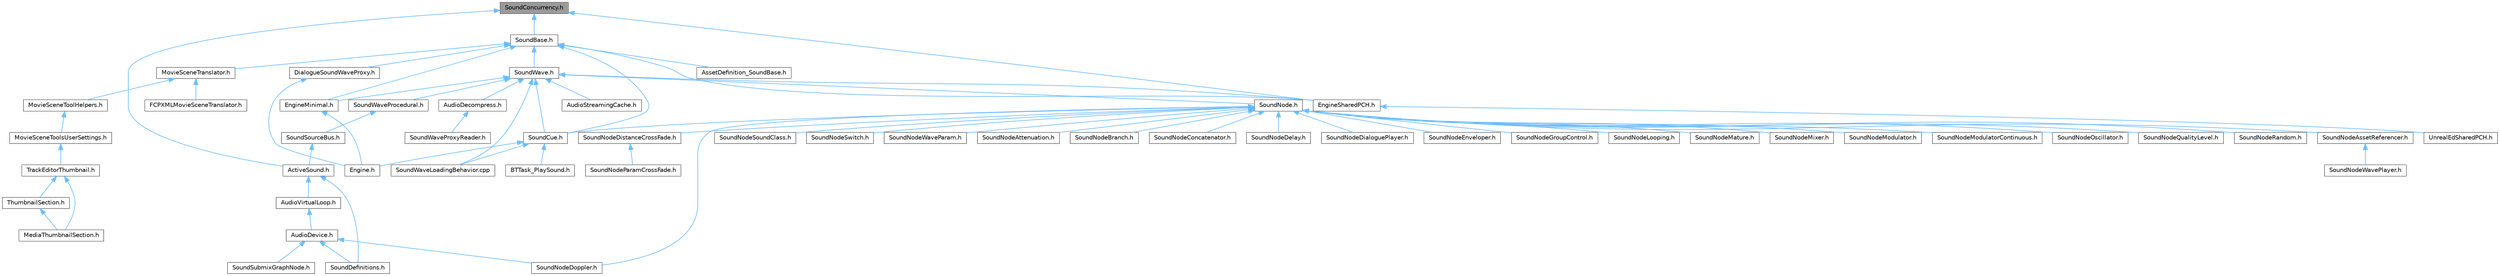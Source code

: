 digraph "SoundConcurrency.h"
{
 // INTERACTIVE_SVG=YES
 // LATEX_PDF_SIZE
  bgcolor="transparent";
  edge [fontname=Helvetica,fontsize=10,labelfontname=Helvetica,labelfontsize=10];
  node [fontname=Helvetica,fontsize=10,shape=box,height=0.2,width=0.4];
  Node1 [id="Node000001",label="SoundConcurrency.h",height=0.2,width=0.4,color="gray40", fillcolor="grey60", style="filled", fontcolor="black",tooltip=" "];
  Node1 -> Node2 [id="edge1_Node000001_Node000002",dir="back",color="steelblue1",style="solid",tooltip=" "];
  Node2 [id="Node000002",label="ActiveSound.h",height=0.2,width=0.4,color="grey40", fillcolor="white", style="filled",URL="$dc/d95/ActiveSound_8h.html",tooltip=" "];
  Node2 -> Node3 [id="edge2_Node000002_Node000003",dir="back",color="steelblue1",style="solid",tooltip=" "];
  Node3 [id="Node000003",label="AudioVirtualLoop.h",height=0.2,width=0.4,color="grey40", fillcolor="white", style="filled",URL="$d5/dde/AudioVirtualLoop_8h.html",tooltip=" "];
  Node3 -> Node4 [id="edge3_Node000003_Node000004",dir="back",color="steelblue1",style="solid",tooltip=" "];
  Node4 [id="Node000004",label="AudioDevice.h",height=0.2,width=0.4,color="grey40", fillcolor="white", style="filled",URL="$d7/ddb/AudioDevice_8h.html",tooltip=" "];
  Node4 -> Node5 [id="edge4_Node000004_Node000005",dir="back",color="steelblue1",style="solid",tooltip=" "];
  Node5 [id="Node000005",label="SoundDefinitions.h",height=0.2,width=0.4,color="grey40", fillcolor="white", style="filled",URL="$d4/da9/SoundDefinitions_8h.html",tooltip=" "];
  Node4 -> Node6 [id="edge5_Node000004_Node000006",dir="back",color="steelblue1",style="solid",tooltip=" "];
  Node6 [id="Node000006",label="SoundNodeDoppler.h",height=0.2,width=0.4,color="grey40", fillcolor="white", style="filled",URL="$d1/d51/SoundNodeDoppler_8h.html",tooltip=" "];
  Node4 -> Node7 [id="edge6_Node000004_Node000007",dir="back",color="steelblue1",style="solid",tooltip=" "];
  Node7 [id="Node000007",label="SoundSubmixGraphNode.h",height=0.2,width=0.4,color="grey40", fillcolor="white", style="filled",URL="$d5/d09/SoundSubmixGraphNode_8h.html",tooltip=" "];
  Node2 -> Node5 [id="edge7_Node000002_Node000005",dir="back",color="steelblue1",style="solid",tooltip=" "];
  Node1 -> Node8 [id="edge8_Node000001_Node000008",dir="back",color="steelblue1",style="solid",tooltip=" "];
  Node8 [id="Node000008",label="EngineSharedPCH.h",height=0.2,width=0.4,color="grey40", fillcolor="white", style="filled",URL="$dc/dbb/EngineSharedPCH_8h.html",tooltip=" "];
  Node8 -> Node9 [id="edge9_Node000008_Node000009",dir="back",color="steelblue1",style="solid",tooltip=" "];
  Node9 [id="Node000009",label="UnrealEdSharedPCH.h",height=0.2,width=0.4,color="grey40", fillcolor="white", style="filled",URL="$d1/de6/UnrealEdSharedPCH_8h.html",tooltip=" "];
  Node1 -> Node10 [id="edge10_Node000001_Node000010",dir="back",color="steelblue1",style="solid",tooltip=" "];
  Node10 [id="Node000010",label="SoundBase.h",height=0.2,width=0.4,color="grey40", fillcolor="white", style="filled",URL="$d9/d61/SoundBase_8h.html",tooltip=" "];
  Node10 -> Node11 [id="edge11_Node000010_Node000011",dir="back",color="steelblue1",style="solid",tooltip=" "];
  Node11 [id="Node000011",label="AssetDefinition_SoundBase.h",height=0.2,width=0.4,color="grey40", fillcolor="white", style="filled",URL="$d0/d65/AssetDefinition__SoundBase_8h.html",tooltip=" "];
  Node10 -> Node12 [id="edge12_Node000010_Node000012",dir="back",color="steelblue1",style="solid",tooltip=" "];
  Node12 [id="Node000012",label="DialogueSoundWaveProxy.h",height=0.2,width=0.4,color="grey40", fillcolor="white", style="filled",URL="$d3/dea/DialogueSoundWaveProxy_8h.html",tooltip=" "];
  Node12 -> Node13 [id="edge13_Node000012_Node000013",dir="back",color="steelblue1",style="solid",tooltip=" "];
  Node13 [id="Node000013",label="Engine.h",height=0.2,width=0.4,color="grey40", fillcolor="white", style="filled",URL="$d1/d34/Public_2Engine_8h.html",tooltip=" "];
  Node10 -> Node14 [id="edge14_Node000010_Node000014",dir="back",color="steelblue1",style="solid",tooltip=" "];
  Node14 [id="Node000014",label="EngineMinimal.h",height=0.2,width=0.4,color="grey40", fillcolor="white", style="filled",URL="$d0/d2c/EngineMinimal_8h.html",tooltip=" "];
  Node14 -> Node13 [id="edge15_Node000014_Node000013",dir="back",color="steelblue1",style="solid",tooltip=" "];
  Node10 -> Node8 [id="edge16_Node000010_Node000008",dir="back",color="steelblue1",style="solid",tooltip=" "];
  Node10 -> Node15 [id="edge17_Node000010_Node000015",dir="back",color="steelblue1",style="solid",tooltip=" "];
  Node15 [id="Node000015",label="MovieSceneTranslator.h",height=0.2,width=0.4,color="grey40", fillcolor="white", style="filled",URL="$d2/d49/MovieSceneTranslator_8h.html",tooltip=" "];
  Node15 -> Node16 [id="edge18_Node000015_Node000016",dir="back",color="steelblue1",style="solid",tooltip=" "];
  Node16 [id="Node000016",label="FCPXMLMovieSceneTranslator.h",height=0.2,width=0.4,color="grey40", fillcolor="white", style="filled",URL="$d2/d93/FCPXMLMovieSceneTranslator_8h.html",tooltip=" "];
  Node15 -> Node17 [id="edge19_Node000015_Node000017",dir="back",color="steelblue1",style="solid",tooltip=" "];
  Node17 [id="Node000017",label="MovieSceneToolHelpers.h",height=0.2,width=0.4,color="grey40", fillcolor="white", style="filled",URL="$d4/d0e/MovieSceneToolHelpers_8h.html",tooltip=" "];
  Node17 -> Node18 [id="edge20_Node000017_Node000018",dir="back",color="steelblue1",style="solid",tooltip=" "];
  Node18 [id="Node000018",label="MovieSceneToolsUserSettings.h",height=0.2,width=0.4,color="grey40", fillcolor="white", style="filled",URL="$d5/dab/MovieSceneToolsUserSettings_8h.html",tooltip=" "];
  Node18 -> Node19 [id="edge21_Node000018_Node000019",dir="back",color="steelblue1",style="solid",tooltip=" "];
  Node19 [id="Node000019",label="TrackEditorThumbnail.h",height=0.2,width=0.4,color="grey40", fillcolor="white", style="filled",URL="$d6/d44/TrackEditorThumbnail_8h.html",tooltip=" "];
  Node19 -> Node20 [id="edge22_Node000019_Node000020",dir="back",color="steelblue1",style="solid",tooltip=" "];
  Node20 [id="Node000020",label="MediaThumbnailSection.h",height=0.2,width=0.4,color="grey40", fillcolor="white", style="filled",URL="$d8/dfe/MediaThumbnailSection_8h.html",tooltip=" "];
  Node19 -> Node21 [id="edge23_Node000019_Node000021",dir="back",color="steelblue1",style="solid",tooltip=" "];
  Node21 [id="Node000021",label="ThumbnailSection.h",height=0.2,width=0.4,color="grey40", fillcolor="white", style="filled",URL="$de/daf/ThumbnailSection_8h.html",tooltip=" "];
  Node21 -> Node20 [id="edge24_Node000021_Node000020",dir="back",color="steelblue1",style="solid",tooltip=" "];
  Node10 -> Node22 [id="edge25_Node000010_Node000022",dir="back",color="steelblue1",style="solid",tooltip=" "];
  Node22 [id="Node000022",label="SoundCue.h",height=0.2,width=0.4,color="grey40", fillcolor="white", style="filled",URL="$d8/d0b/SoundCue_8h.html",tooltip=" "];
  Node22 -> Node23 [id="edge26_Node000022_Node000023",dir="back",color="steelblue1",style="solid",tooltip=" "];
  Node23 [id="Node000023",label="BTTask_PlaySound.h",height=0.2,width=0.4,color="grey40", fillcolor="white", style="filled",URL="$d8/d54/BTTask__PlaySound_8h.html",tooltip=" "];
  Node22 -> Node13 [id="edge27_Node000022_Node000013",dir="back",color="steelblue1",style="solid",tooltip=" "];
  Node22 -> Node24 [id="edge28_Node000022_Node000024",dir="back",color="steelblue1",style="solid",tooltip=" "];
  Node24 [id="Node000024",label="SoundWaveLoadingBehavior.cpp",height=0.2,width=0.4,color="grey40", fillcolor="white", style="filled",URL="$d7/d95/SoundWaveLoadingBehavior_8cpp.html",tooltip=" "];
  Node10 -> Node25 [id="edge29_Node000010_Node000025",dir="back",color="steelblue1",style="solid",tooltip=" "];
  Node25 [id="Node000025",label="SoundWave.h",height=0.2,width=0.4,color="grey40", fillcolor="white", style="filled",URL="$d3/d6d/SoundWave_8h.html",tooltip=" "];
  Node25 -> Node26 [id="edge30_Node000025_Node000026",dir="back",color="steelblue1",style="solid",tooltip=" "];
  Node26 [id="Node000026",label="AudioDecompress.h",height=0.2,width=0.4,color="grey40", fillcolor="white", style="filled",URL="$d9/dfd/AudioDecompress_8h.html",tooltip=" "];
  Node26 -> Node27 [id="edge31_Node000026_Node000027",dir="back",color="steelblue1",style="solid",tooltip=" "];
  Node27 [id="Node000027",label="SoundWaveProxyReader.h",height=0.2,width=0.4,color="grey40", fillcolor="white", style="filled",URL="$d1/d23/SoundWaveProxyReader_8h.html",tooltip=" "];
  Node25 -> Node28 [id="edge32_Node000025_Node000028",dir="back",color="steelblue1",style="solid",tooltip=" "];
  Node28 [id="Node000028",label="AudioStreamingCache.h",height=0.2,width=0.4,color="grey40", fillcolor="white", style="filled",URL="$d2/dc1/AudioStreamingCache_8h.html",tooltip=" "];
  Node25 -> Node14 [id="edge33_Node000025_Node000014",dir="back",color="steelblue1",style="solid",tooltip=" "];
  Node25 -> Node8 [id="edge34_Node000025_Node000008",dir="back",color="steelblue1",style="solid",tooltip=" "];
  Node25 -> Node22 [id="edge35_Node000025_Node000022",dir="back",color="steelblue1",style="solid",tooltip=" "];
  Node25 -> Node29 [id="edge36_Node000025_Node000029",dir="back",color="steelblue1",style="solid",tooltip=" "];
  Node29 [id="Node000029",label="SoundNode.h",height=0.2,width=0.4,color="grey40", fillcolor="white", style="filled",URL="$da/d8b/SoundNode_8h.html",tooltip=" "];
  Node29 -> Node22 [id="edge37_Node000029_Node000022",dir="back",color="steelblue1",style="solid",tooltip=" "];
  Node29 -> Node30 [id="edge38_Node000029_Node000030",dir="back",color="steelblue1",style="solid",tooltip=" "];
  Node30 [id="Node000030",label="SoundNodeAssetReferencer.h",height=0.2,width=0.4,color="grey40", fillcolor="white", style="filled",URL="$d8/d71/SoundNodeAssetReferencer_8h.html",tooltip=" "];
  Node30 -> Node31 [id="edge39_Node000030_Node000031",dir="back",color="steelblue1",style="solid",tooltip=" "];
  Node31 [id="Node000031",label="SoundNodeWavePlayer.h",height=0.2,width=0.4,color="grey40", fillcolor="white", style="filled",URL="$d4/da9/SoundNodeWavePlayer_8h.html",tooltip=" "];
  Node29 -> Node32 [id="edge40_Node000029_Node000032",dir="back",color="steelblue1",style="solid",tooltip=" "];
  Node32 [id="Node000032",label="SoundNodeAttenuation.h",height=0.2,width=0.4,color="grey40", fillcolor="white", style="filled",URL="$d0/d9d/SoundNodeAttenuation_8h.html",tooltip=" "];
  Node29 -> Node33 [id="edge41_Node000029_Node000033",dir="back",color="steelblue1",style="solid",tooltip=" "];
  Node33 [id="Node000033",label="SoundNodeBranch.h",height=0.2,width=0.4,color="grey40", fillcolor="white", style="filled",URL="$da/d79/SoundNodeBranch_8h.html",tooltip=" "];
  Node29 -> Node34 [id="edge42_Node000029_Node000034",dir="back",color="steelblue1",style="solid",tooltip=" "];
  Node34 [id="Node000034",label="SoundNodeConcatenator.h",height=0.2,width=0.4,color="grey40", fillcolor="white", style="filled",URL="$da/d65/SoundNodeConcatenator_8h.html",tooltip=" "];
  Node29 -> Node35 [id="edge43_Node000029_Node000035",dir="back",color="steelblue1",style="solid",tooltip=" "];
  Node35 [id="Node000035",label="SoundNodeDelay.h",height=0.2,width=0.4,color="grey40", fillcolor="white", style="filled",URL="$d2/d23/SoundNodeDelay_8h.html",tooltip=" "];
  Node29 -> Node36 [id="edge44_Node000029_Node000036",dir="back",color="steelblue1",style="solid",tooltip=" "];
  Node36 [id="Node000036",label="SoundNodeDialoguePlayer.h",height=0.2,width=0.4,color="grey40", fillcolor="white", style="filled",URL="$d5/dd3/SoundNodeDialoguePlayer_8h.html",tooltip=" "];
  Node29 -> Node37 [id="edge45_Node000029_Node000037",dir="back",color="steelblue1",style="solid",tooltip=" "];
  Node37 [id="Node000037",label="SoundNodeDistanceCrossFade.h",height=0.2,width=0.4,color="grey40", fillcolor="white", style="filled",URL="$df/da7/SoundNodeDistanceCrossFade_8h.html",tooltip=" "];
  Node37 -> Node38 [id="edge46_Node000037_Node000038",dir="back",color="steelblue1",style="solid",tooltip=" "];
  Node38 [id="Node000038",label="SoundNodeParamCrossFade.h",height=0.2,width=0.4,color="grey40", fillcolor="white", style="filled",URL="$d4/da0/SoundNodeParamCrossFade_8h.html",tooltip=" "];
  Node29 -> Node6 [id="edge47_Node000029_Node000006",dir="back",color="steelblue1",style="solid",tooltip=" "];
  Node29 -> Node39 [id="edge48_Node000029_Node000039",dir="back",color="steelblue1",style="solid",tooltip=" "];
  Node39 [id="Node000039",label="SoundNodeEnveloper.h",height=0.2,width=0.4,color="grey40", fillcolor="white", style="filled",URL="$d8/db7/SoundNodeEnveloper_8h.html",tooltip=" "];
  Node29 -> Node40 [id="edge49_Node000029_Node000040",dir="back",color="steelblue1",style="solid",tooltip=" "];
  Node40 [id="Node000040",label="SoundNodeGroupControl.h",height=0.2,width=0.4,color="grey40", fillcolor="white", style="filled",URL="$d6/db7/SoundNodeGroupControl_8h.html",tooltip=" "];
  Node29 -> Node41 [id="edge50_Node000029_Node000041",dir="back",color="steelblue1",style="solid",tooltip=" "];
  Node41 [id="Node000041",label="SoundNodeLooping.h",height=0.2,width=0.4,color="grey40", fillcolor="white", style="filled",URL="$d5/dcc/SoundNodeLooping_8h.html",tooltip=" "];
  Node29 -> Node42 [id="edge51_Node000029_Node000042",dir="back",color="steelblue1",style="solid",tooltip=" "];
  Node42 [id="Node000042",label="SoundNodeMature.h",height=0.2,width=0.4,color="grey40", fillcolor="white", style="filled",URL="$d0/d81/SoundNodeMature_8h.html",tooltip=" "];
  Node29 -> Node43 [id="edge52_Node000029_Node000043",dir="back",color="steelblue1",style="solid",tooltip=" "];
  Node43 [id="Node000043",label="SoundNodeMixer.h",height=0.2,width=0.4,color="grey40", fillcolor="white", style="filled",URL="$d5/d94/SoundNodeMixer_8h.html",tooltip=" "];
  Node29 -> Node44 [id="edge53_Node000029_Node000044",dir="back",color="steelblue1",style="solid",tooltip=" "];
  Node44 [id="Node000044",label="SoundNodeModulator.h",height=0.2,width=0.4,color="grey40", fillcolor="white", style="filled",URL="$d6/dab/SoundNodeModulator_8h.html",tooltip=" "];
  Node29 -> Node45 [id="edge54_Node000029_Node000045",dir="back",color="steelblue1",style="solid",tooltip=" "];
  Node45 [id="Node000045",label="SoundNodeModulatorContinuous.h",height=0.2,width=0.4,color="grey40", fillcolor="white", style="filled",URL="$d4/ddb/SoundNodeModulatorContinuous_8h.html",tooltip=" "];
  Node29 -> Node46 [id="edge55_Node000029_Node000046",dir="back",color="steelblue1",style="solid",tooltip=" "];
  Node46 [id="Node000046",label="SoundNodeOscillator.h",height=0.2,width=0.4,color="grey40", fillcolor="white", style="filled",URL="$d4/d80/SoundNodeOscillator_8h.html",tooltip=" "];
  Node29 -> Node47 [id="edge56_Node000029_Node000047",dir="back",color="steelblue1",style="solid",tooltip=" "];
  Node47 [id="Node000047",label="SoundNodeQualityLevel.h",height=0.2,width=0.4,color="grey40", fillcolor="white", style="filled",URL="$db/d51/SoundNodeQualityLevel_8h.html",tooltip=" "];
  Node29 -> Node48 [id="edge57_Node000029_Node000048",dir="back",color="steelblue1",style="solid",tooltip=" "];
  Node48 [id="Node000048",label="SoundNodeRandom.h",height=0.2,width=0.4,color="grey40", fillcolor="white", style="filled",URL="$da/d39/SoundNodeRandom_8h.html",tooltip=" "];
  Node29 -> Node49 [id="edge58_Node000029_Node000049",dir="back",color="steelblue1",style="solid",tooltip=" "];
  Node49 [id="Node000049",label="SoundNodeSoundClass.h",height=0.2,width=0.4,color="grey40", fillcolor="white", style="filled",URL="$d8/dd0/SoundNodeSoundClass_8h.html",tooltip=" "];
  Node29 -> Node50 [id="edge59_Node000029_Node000050",dir="back",color="steelblue1",style="solid",tooltip=" "];
  Node50 [id="Node000050",label="SoundNodeSwitch.h",height=0.2,width=0.4,color="grey40", fillcolor="white", style="filled",URL="$d2/de4/SoundNodeSwitch_8h.html",tooltip=" "];
  Node29 -> Node51 [id="edge60_Node000029_Node000051",dir="back",color="steelblue1",style="solid",tooltip=" "];
  Node51 [id="Node000051",label="SoundNodeWaveParam.h",height=0.2,width=0.4,color="grey40", fillcolor="white", style="filled",URL="$d4/d82/SoundNodeWaveParam_8h.html",tooltip=" "];
  Node25 -> Node24 [id="edge61_Node000025_Node000024",dir="back",color="steelblue1",style="solid",tooltip=" "];
  Node25 -> Node52 [id="edge62_Node000025_Node000052",dir="back",color="steelblue1",style="solid",tooltip=" "];
  Node52 [id="Node000052",label="SoundWaveProcedural.h",height=0.2,width=0.4,color="grey40", fillcolor="white", style="filled",URL="$d8/d4f/SoundWaveProcedural_8h.html",tooltip=" "];
  Node52 -> Node53 [id="edge63_Node000052_Node000053",dir="back",color="steelblue1",style="solid",tooltip=" "];
  Node53 [id="Node000053",label="SoundSourceBus.h",height=0.2,width=0.4,color="grey40", fillcolor="white", style="filled",URL="$d3/d51/SoundSourceBus_8h.html",tooltip=" "];
  Node53 -> Node2 [id="edge64_Node000053_Node000002",dir="back",color="steelblue1",style="solid",tooltip=" "];
}
